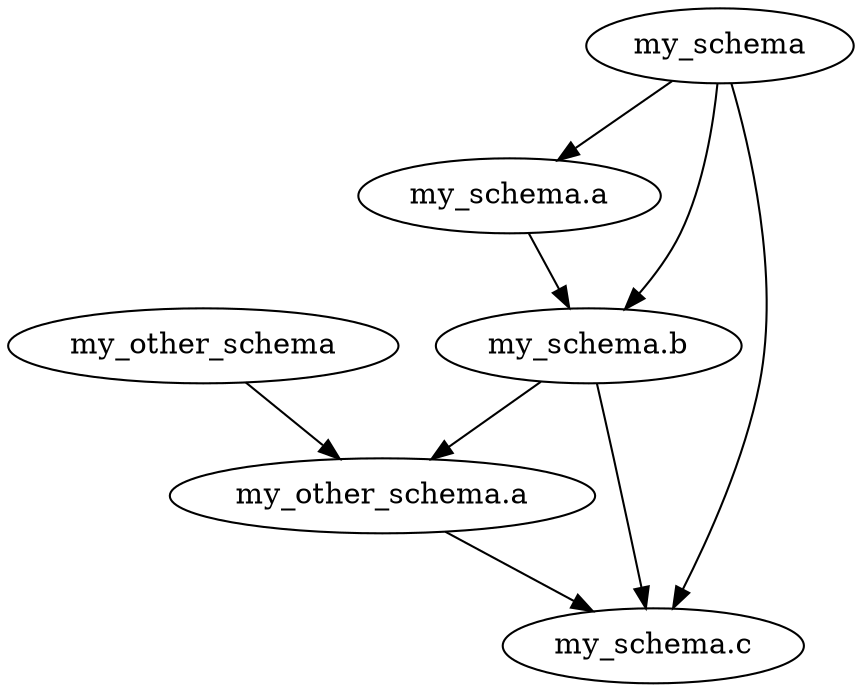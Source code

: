 digraph {
    0 [label = "my_other_schema"]
    1 [label = "my_other_schema.a"]
    2 [label = "my_schema.a"]
    3 [label = "my_schema.c"]
    4 [label = "my_schema"]
    5 [label = "my_schema.b"]
    0 -> 1 []
    5 -> 1 []
    4 -> 2 []
    1 -> 3 []
    4 -> 3 []
    5 -> 3 []
    4 -> 5 []
    2 -> 5 []
}
